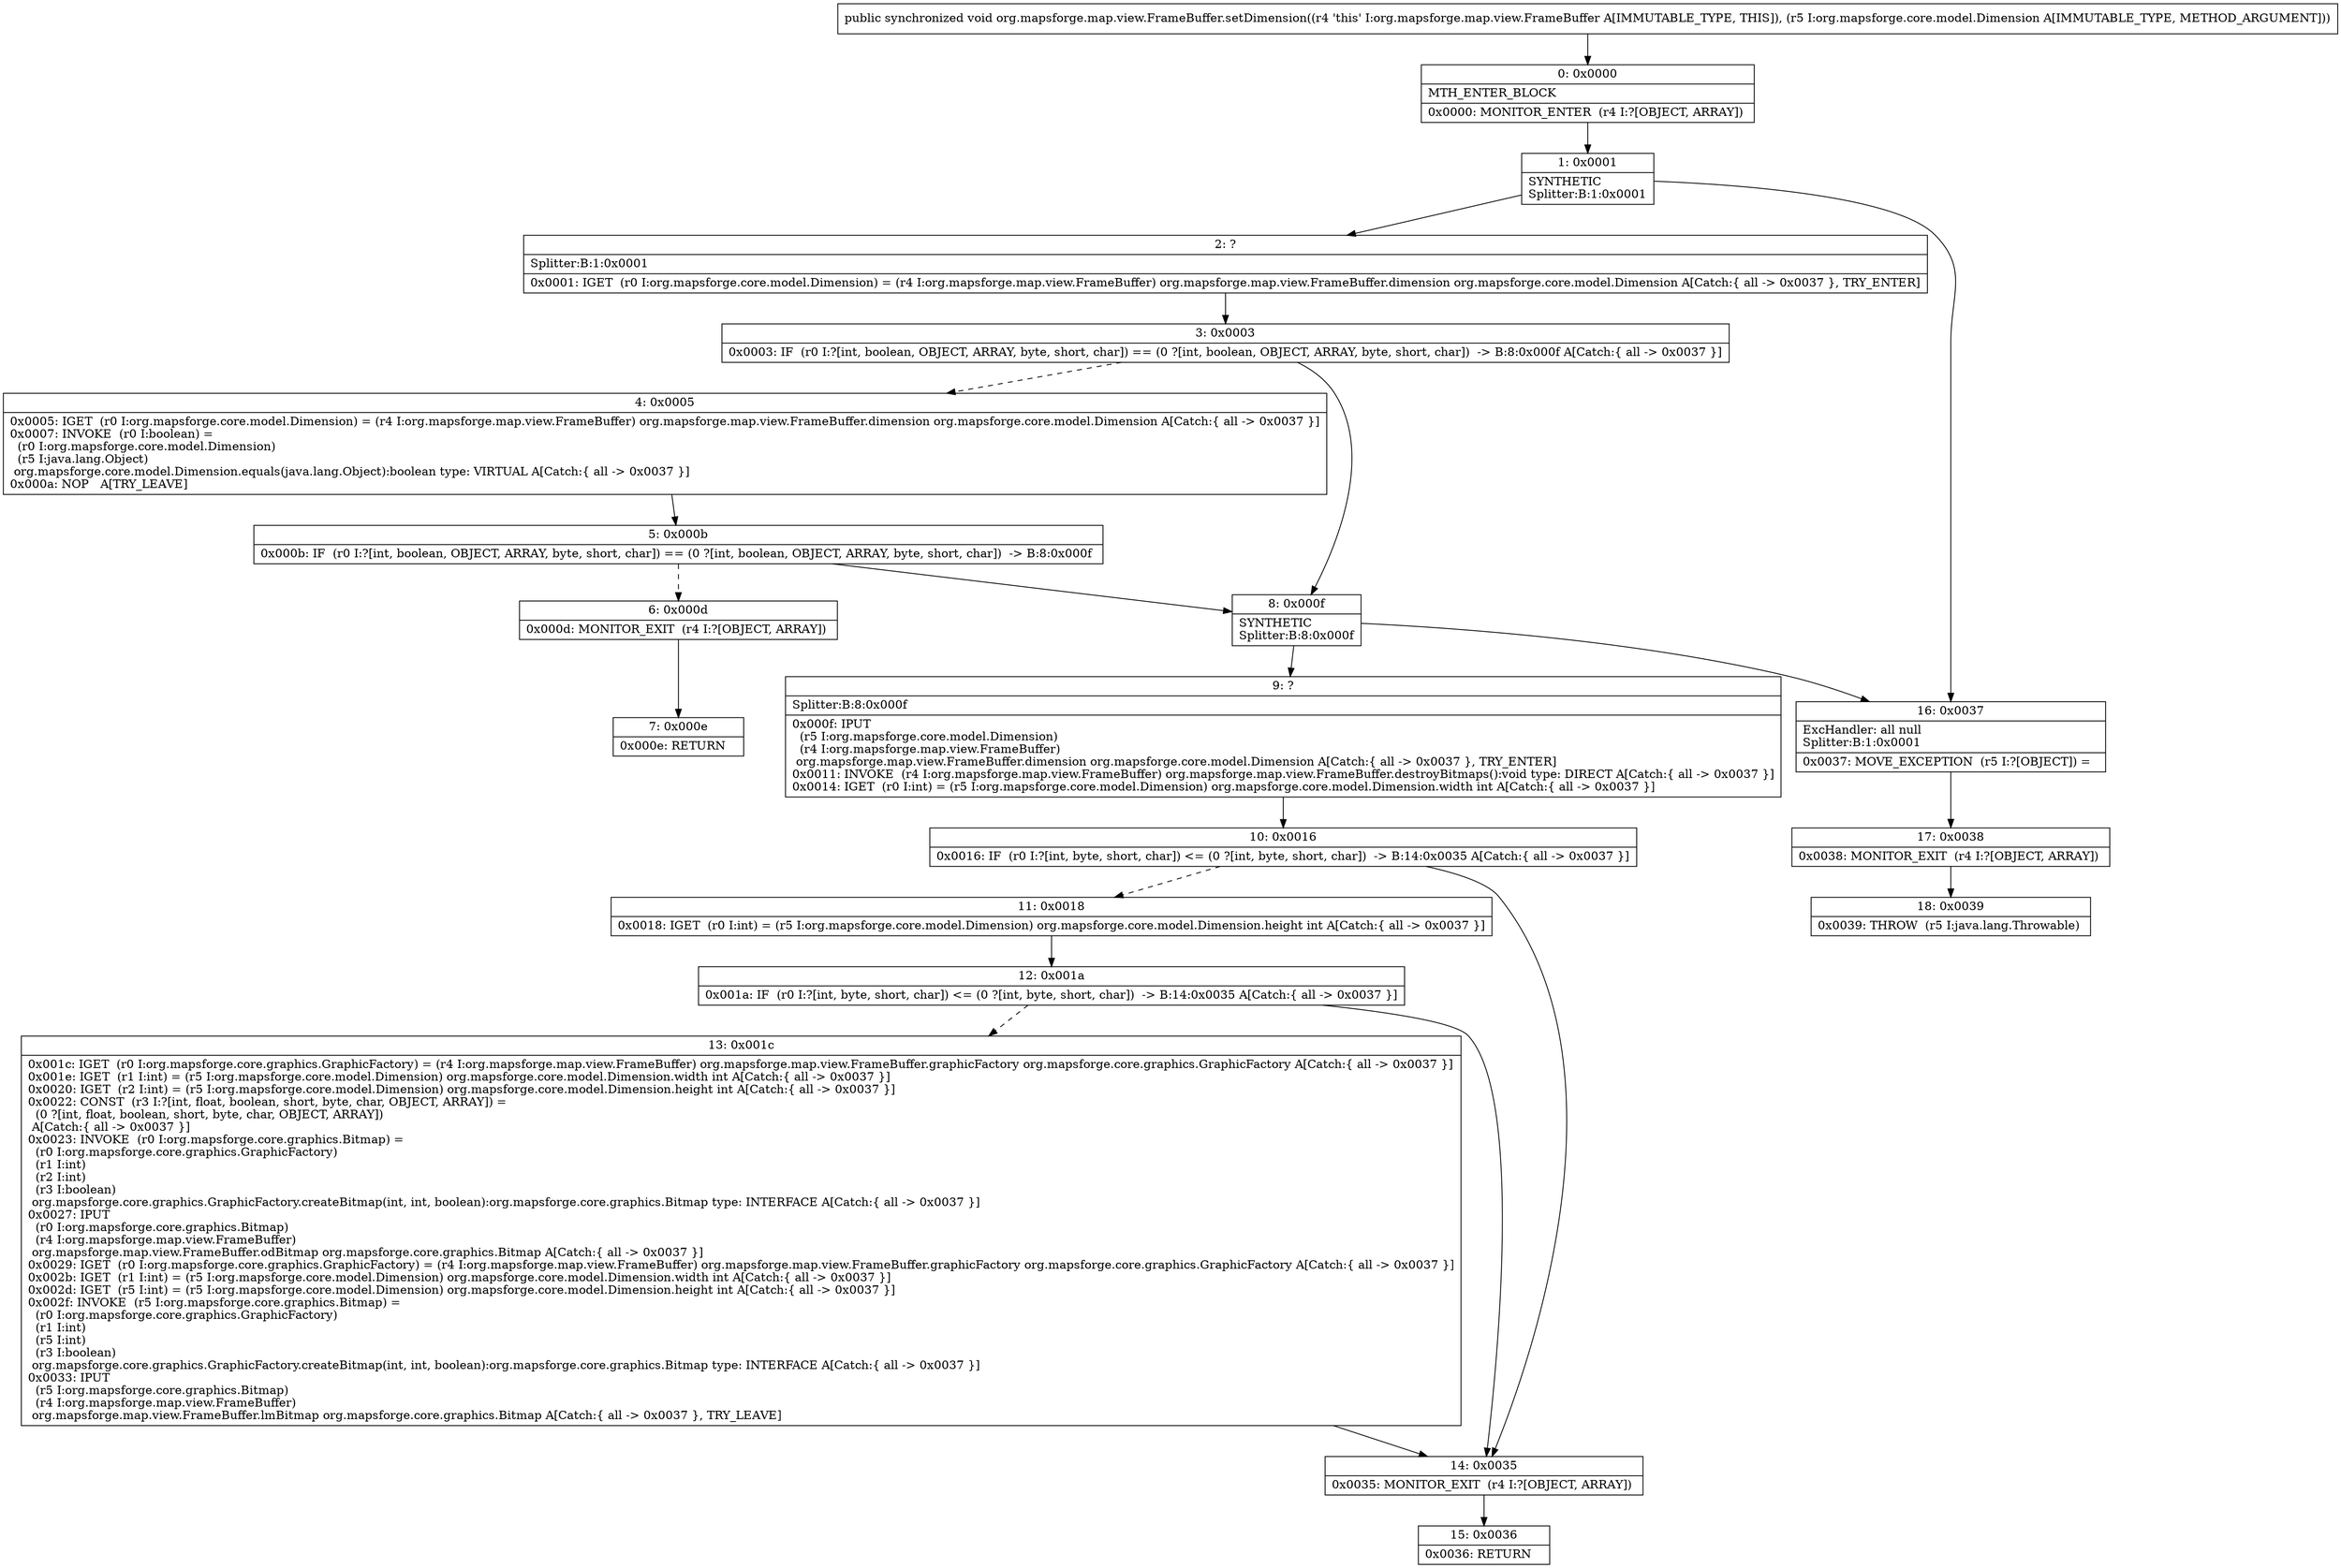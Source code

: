 digraph "CFG fororg.mapsforge.map.view.FrameBuffer.setDimension(Lorg\/mapsforge\/core\/model\/Dimension;)V" {
Node_0 [shape=record,label="{0\:\ 0x0000|MTH_ENTER_BLOCK\l|0x0000: MONITOR_ENTER  (r4 I:?[OBJECT, ARRAY]) \l}"];
Node_1 [shape=record,label="{1\:\ 0x0001|SYNTHETIC\lSplitter:B:1:0x0001\l}"];
Node_2 [shape=record,label="{2\:\ ?|Splitter:B:1:0x0001\l|0x0001: IGET  (r0 I:org.mapsforge.core.model.Dimension) = (r4 I:org.mapsforge.map.view.FrameBuffer) org.mapsforge.map.view.FrameBuffer.dimension org.mapsforge.core.model.Dimension A[Catch:\{ all \-\> 0x0037 \}, TRY_ENTER]\l}"];
Node_3 [shape=record,label="{3\:\ 0x0003|0x0003: IF  (r0 I:?[int, boolean, OBJECT, ARRAY, byte, short, char]) == (0 ?[int, boolean, OBJECT, ARRAY, byte, short, char])  \-\> B:8:0x000f A[Catch:\{ all \-\> 0x0037 \}]\l}"];
Node_4 [shape=record,label="{4\:\ 0x0005|0x0005: IGET  (r0 I:org.mapsforge.core.model.Dimension) = (r4 I:org.mapsforge.map.view.FrameBuffer) org.mapsforge.map.view.FrameBuffer.dimension org.mapsforge.core.model.Dimension A[Catch:\{ all \-\> 0x0037 \}]\l0x0007: INVOKE  (r0 I:boolean) = \l  (r0 I:org.mapsforge.core.model.Dimension)\l  (r5 I:java.lang.Object)\l org.mapsforge.core.model.Dimension.equals(java.lang.Object):boolean type: VIRTUAL A[Catch:\{ all \-\> 0x0037 \}]\l0x000a: NOP   A[TRY_LEAVE]\l}"];
Node_5 [shape=record,label="{5\:\ 0x000b|0x000b: IF  (r0 I:?[int, boolean, OBJECT, ARRAY, byte, short, char]) == (0 ?[int, boolean, OBJECT, ARRAY, byte, short, char])  \-\> B:8:0x000f \l}"];
Node_6 [shape=record,label="{6\:\ 0x000d|0x000d: MONITOR_EXIT  (r4 I:?[OBJECT, ARRAY]) \l}"];
Node_7 [shape=record,label="{7\:\ 0x000e|0x000e: RETURN   \l}"];
Node_8 [shape=record,label="{8\:\ 0x000f|SYNTHETIC\lSplitter:B:8:0x000f\l}"];
Node_9 [shape=record,label="{9\:\ ?|Splitter:B:8:0x000f\l|0x000f: IPUT  \l  (r5 I:org.mapsforge.core.model.Dimension)\l  (r4 I:org.mapsforge.map.view.FrameBuffer)\l org.mapsforge.map.view.FrameBuffer.dimension org.mapsforge.core.model.Dimension A[Catch:\{ all \-\> 0x0037 \}, TRY_ENTER]\l0x0011: INVOKE  (r4 I:org.mapsforge.map.view.FrameBuffer) org.mapsforge.map.view.FrameBuffer.destroyBitmaps():void type: DIRECT A[Catch:\{ all \-\> 0x0037 \}]\l0x0014: IGET  (r0 I:int) = (r5 I:org.mapsforge.core.model.Dimension) org.mapsforge.core.model.Dimension.width int A[Catch:\{ all \-\> 0x0037 \}]\l}"];
Node_10 [shape=record,label="{10\:\ 0x0016|0x0016: IF  (r0 I:?[int, byte, short, char]) \<= (0 ?[int, byte, short, char])  \-\> B:14:0x0035 A[Catch:\{ all \-\> 0x0037 \}]\l}"];
Node_11 [shape=record,label="{11\:\ 0x0018|0x0018: IGET  (r0 I:int) = (r5 I:org.mapsforge.core.model.Dimension) org.mapsforge.core.model.Dimension.height int A[Catch:\{ all \-\> 0x0037 \}]\l}"];
Node_12 [shape=record,label="{12\:\ 0x001a|0x001a: IF  (r0 I:?[int, byte, short, char]) \<= (0 ?[int, byte, short, char])  \-\> B:14:0x0035 A[Catch:\{ all \-\> 0x0037 \}]\l}"];
Node_13 [shape=record,label="{13\:\ 0x001c|0x001c: IGET  (r0 I:org.mapsforge.core.graphics.GraphicFactory) = (r4 I:org.mapsforge.map.view.FrameBuffer) org.mapsforge.map.view.FrameBuffer.graphicFactory org.mapsforge.core.graphics.GraphicFactory A[Catch:\{ all \-\> 0x0037 \}]\l0x001e: IGET  (r1 I:int) = (r5 I:org.mapsforge.core.model.Dimension) org.mapsforge.core.model.Dimension.width int A[Catch:\{ all \-\> 0x0037 \}]\l0x0020: IGET  (r2 I:int) = (r5 I:org.mapsforge.core.model.Dimension) org.mapsforge.core.model.Dimension.height int A[Catch:\{ all \-\> 0x0037 \}]\l0x0022: CONST  (r3 I:?[int, float, boolean, short, byte, char, OBJECT, ARRAY]) = \l  (0 ?[int, float, boolean, short, byte, char, OBJECT, ARRAY])\l A[Catch:\{ all \-\> 0x0037 \}]\l0x0023: INVOKE  (r0 I:org.mapsforge.core.graphics.Bitmap) = \l  (r0 I:org.mapsforge.core.graphics.GraphicFactory)\l  (r1 I:int)\l  (r2 I:int)\l  (r3 I:boolean)\l org.mapsforge.core.graphics.GraphicFactory.createBitmap(int, int, boolean):org.mapsforge.core.graphics.Bitmap type: INTERFACE A[Catch:\{ all \-\> 0x0037 \}]\l0x0027: IPUT  \l  (r0 I:org.mapsforge.core.graphics.Bitmap)\l  (r4 I:org.mapsforge.map.view.FrameBuffer)\l org.mapsforge.map.view.FrameBuffer.odBitmap org.mapsforge.core.graphics.Bitmap A[Catch:\{ all \-\> 0x0037 \}]\l0x0029: IGET  (r0 I:org.mapsforge.core.graphics.GraphicFactory) = (r4 I:org.mapsforge.map.view.FrameBuffer) org.mapsforge.map.view.FrameBuffer.graphicFactory org.mapsforge.core.graphics.GraphicFactory A[Catch:\{ all \-\> 0x0037 \}]\l0x002b: IGET  (r1 I:int) = (r5 I:org.mapsforge.core.model.Dimension) org.mapsforge.core.model.Dimension.width int A[Catch:\{ all \-\> 0x0037 \}]\l0x002d: IGET  (r5 I:int) = (r5 I:org.mapsforge.core.model.Dimension) org.mapsforge.core.model.Dimension.height int A[Catch:\{ all \-\> 0x0037 \}]\l0x002f: INVOKE  (r5 I:org.mapsforge.core.graphics.Bitmap) = \l  (r0 I:org.mapsforge.core.graphics.GraphicFactory)\l  (r1 I:int)\l  (r5 I:int)\l  (r3 I:boolean)\l org.mapsforge.core.graphics.GraphicFactory.createBitmap(int, int, boolean):org.mapsforge.core.graphics.Bitmap type: INTERFACE A[Catch:\{ all \-\> 0x0037 \}]\l0x0033: IPUT  \l  (r5 I:org.mapsforge.core.graphics.Bitmap)\l  (r4 I:org.mapsforge.map.view.FrameBuffer)\l org.mapsforge.map.view.FrameBuffer.lmBitmap org.mapsforge.core.graphics.Bitmap A[Catch:\{ all \-\> 0x0037 \}, TRY_LEAVE]\l}"];
Node_14 [shape=record,label="{14\:\ 0x0035|0x0035: MONITOR_EXIT  (r4 I:?[OBJECT, ARRAY]) \l}"];
Node_15 [shape=record,label="{15\:\ 0x0036|0x0036: RETURN   \l}"];
Node_16 [shape=record,label="{16\:\ 0x0037|ExcHandler: all null\lSplitter:B:1:0x0001\l|0x0037: MOVE_EXCEPTION  (r5 I:?[OBJECT]) =  \l}"];
Node_17 [shape=record,label="{17\:\ 0x0038|0x0038: MONITOR_EXIT  (r4 I:?[OBJECT, ARRAY]) \l}"];
Node_18 [shape=record,label="{18\:\ 0x0039|0x0039: THROW  (r5 I:java.lang.Throwable) \l}"];
MethodNode[shape=record,label="{public synchronized void org.mapsforge.map.view.FrameBuffer.setDimension((r4 'this' I:org.mapsforge.map.view.FrameBuffer A[IMMUTABLE_TYPE, THIS]), (r5 I:org.mapsforge.core.model.Dimension A[IMMUTABLE_TYPE, METHOD_ARGUMENT])) }"];
MethodNode -> Node_0;
Node_0 -> Node_1;
Node_1 -> Node_2;
Node_1 -> Node_16;
Node_2 -> Node_3;
Node_3 -> Node_4[style=dashed];
Node_3 -> Node_8;
Node_4 -> Node_5;
Node_5 -> Node_6[style=dashed];
Node_5 -> Node_8;
Node_6 -> Node_7;
Node_8 -> Node_9;
Node_8 -> Node_16;
Node_9 -> Node_10;
Node_10 -> Node_11[style=dashed];
Node_10 -> Node_14;
Node_11 -> Node_12;
Node_12 -> Node_13[style=dashed];
Node_12 -> Node_14;
Node_13 -> Node_14;
Node_14 -> Node_15;
Node_16 -> Node_17;
Node_17 -> Node_18;
}

